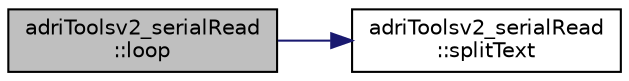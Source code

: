 digraph "adriToolsv2_serialRead::loop"
{
 // LATEX_PDF_SIZE
  edge [fontname="Helvetica",fontsize="10",labelfontname="Helvetica",labelfontsize="10"];
  node [fontname="Helvetica",fontsize="10",shape=record];
  rankdir="LR";
  Node1 [label="adriToolsv2_serialRead\l::loop",height=0.2,width=0.4,color="black", fillcolor="grey75", style="filled", fontcolor="black",tooltip=" "];
  Node1 -> Node2 [color="midnightblue",fontsize="10",style="solid",fontname="Helvetica"];
  Node2 [label="adriToolsv2_serialRead\l::splitText",height=0.2,width=0.4,color="black", fillcolor="white", style="filled",URL="$classadri_toolsv2__serial_read.html#a4f324f750c620a3e948eafaa0e1e4860",tooltip=" "];
}
